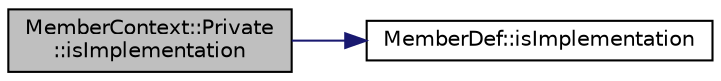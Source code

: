 digraph "MemberContext::Private::isImplementation"
{
 // LATEX_PDF_SIZE
  edge [fontname="Helvetica",fontsize="10",labelfontname="Helvetica",labelfontsize="10"];
  node [fontname="Helvetica",fontsize="10",shape=record];
  rankdir="LR";
  Node1 [label="MemberContext::Private\l::isImplementation",height=0.2,width=0.4,color="black", fillcolor="grey75", style="filled", fontcolor="black",tooltip=" "];
  Node1 -> Node2 [color="midnightblue",fontsize="10",style="solid"];
  Node2 [label="MemberDef::isImplementation",height=0.2,width=0.4,color="black", fillcolor="white", style="filled",URL="$classMemberDef.html#aa5cec965870198c96a14371c694b2027",tooltip=" "];
}
